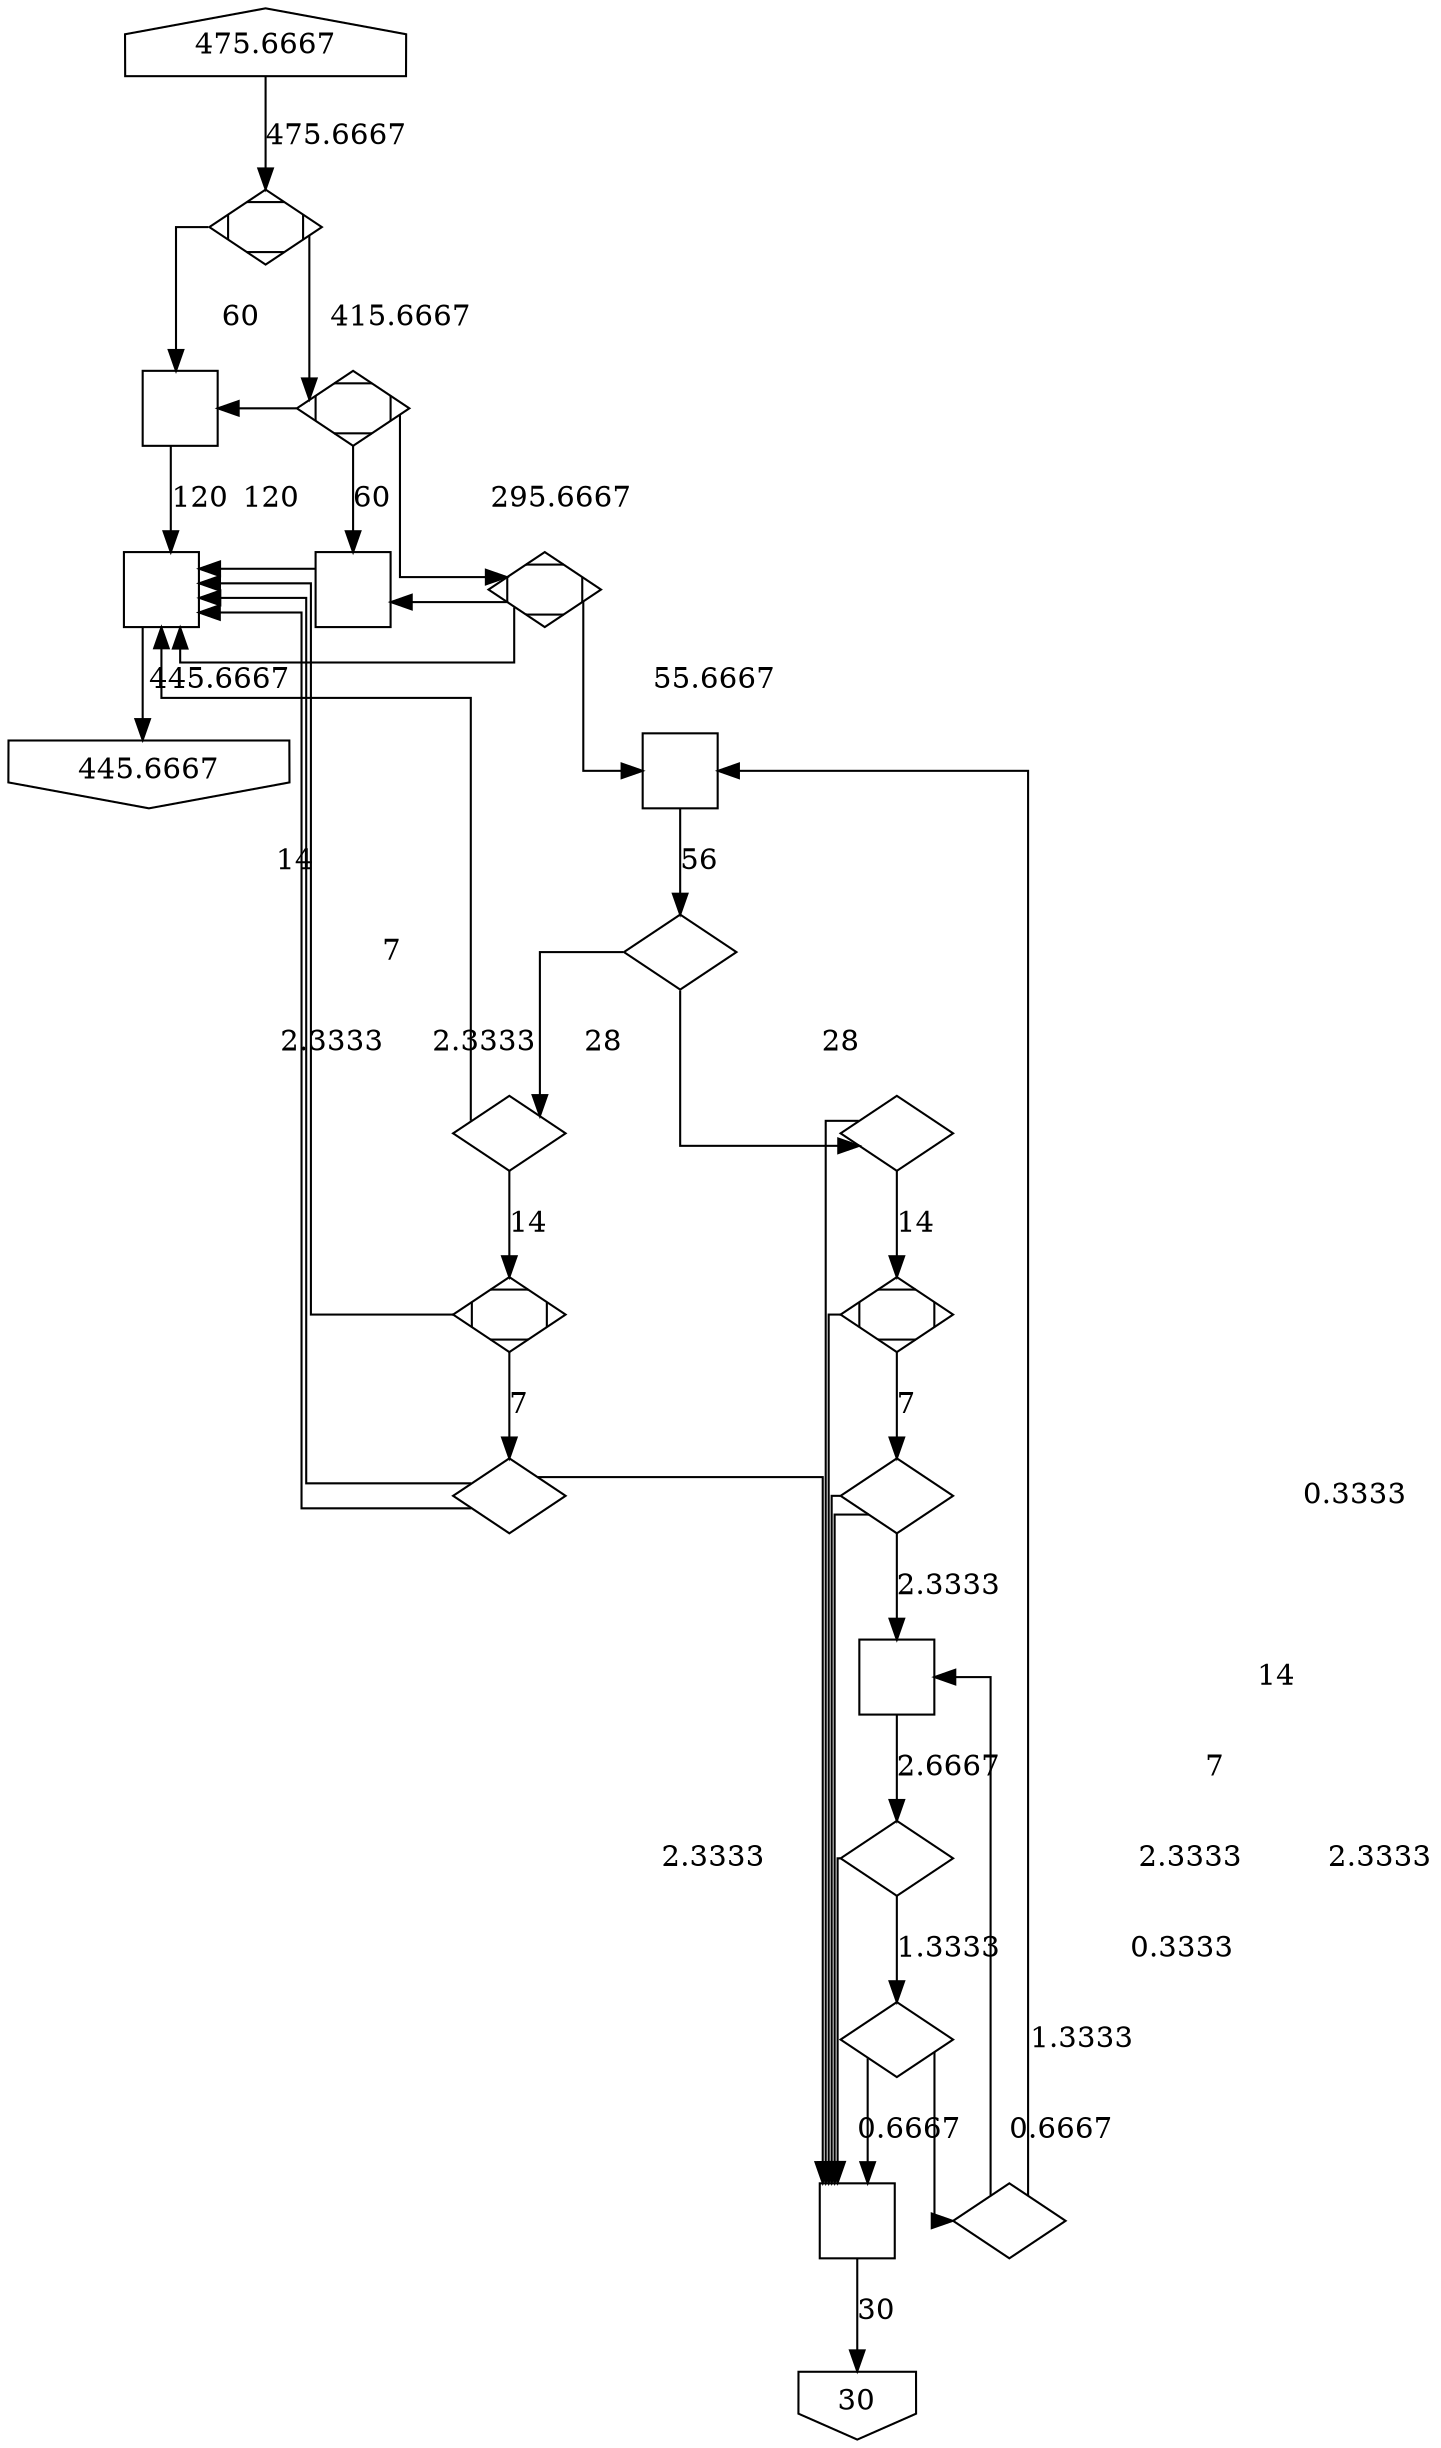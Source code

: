 digraph "30to445.6667" {
	graph [splines=ortho]
	140127484311824 [label=475.6667 shape=house]
	140127484313408 [label="" shape=Mdiamond]
	140127484311872 [label="" shape=square]
	140127484311344 [label="" shape=square]
	140127482719536 [label=445.6667 shape=invhouse]
	140127484311344 -> 140127482719536 [label=445.6667 constraint=True]
	140127484311872 -> 140127484311344 [label=120 constraint=True]
	140127484313408 -> 140127484311872 [label=60 constraint=True]
	140127484312832 [label="" shape=Mdiamond]
	140127484312832 -> 140127484311872 [label=60 constraint=False]
	140127484311968 [label="" shape=square]
	140127484311968 -> 140127484311344 [label=180 constraint=False]
	140127484312832 -> 140127484311968 [label=60 constraint=True]
	140127484312640 [label="" shape=Mdiamond]
	140127484312640 -> 140127484311968 [label=120 constraint=False]
	140127484312016 [label="" shape=square]
	140127484311200 [label="" shape=diamond]
	140127484311632 [label="" shape=diamond]
	140127484311296 [label="" shape=Mdiamond]
	140127484310624 [label="" shape=diamond]
	140127484310912 [label="" shape=square]
	140127484310480 [label="" shape=diamond]
	140127484309664 [label="" shape=diamond]
	140127487598544 [label="" shape=diamond]
	140127484312640 -> 140127484312016 [label=55.6667 constraint=True]
	140127487598544 -> 140127484312016 [label=0.3333 constraint=False]
	140127484310624 -> 140127484310912 [label=2.3333 constraint=True]
	140127487598544 -> 140127484310912 [label=0.3333 constraint=False]
	140127484309664 -> 140127487598544 [label=0.6667 constraint=True]
	140127484312448 [label="" shape=square]
	140127482719632 [label=30 shape=invhouse]
	140127484312448 -> 140127482719632 [label=30 constraint=True]
	140127484309664 -> 140127484312448 [label=0.6667 constraint=True]
	140127484310480 -> 140127484312448 [label=1.3333 constraint=False]
	140127484310624 -> 140127484312448 [label=2.3333 constraint=False]
	140127484310624 -> 140127484312448 [label=2.3333 constraint=False]
	140127484311296 -> 140127484312448 [label=7 constraint=False]
	140127484311632 -> 140127484312448 [label=14 constraint=False]
	140127484310480 -> 140127484309664 [label=1.3333 constraint=True]
	140127484310912 -> 140127484310480 [label=2.6667 constraint=True]
	140127484311296 -> 140127484310624 [label=7 constraint=True]
	140127484311632 -> 140127484311296 [label=14 constraint=True]
	140127484311200 -> 140127484311632 [label=28 constraint=True]
	140127484310336 [label="" shape=diamond]
	140127484334384 [label="" shape=Mdiamond]
	140127482868736 [label="" shape=diamond]
	140127482868736 -> 140127484312448 [label=2.3333 constraint=False]
	140127484312640 -> 140127484311344 [label=120 constraint=False]
	140127482868736 -> 140127484311344 [label=2.3333 constraint=False]
	140127482868736 -> 140127484311344 [label=2.3333 constraint=False]
	140127484334384 -> 140127484311344 [label=7 constraint=False]
	140127484310336 -> 140127484311344 [label=14 constraint=False]
	140127484334384 -> 140127482868736 [label=7 constraint=True]
	140127484310336 -> 140127484334384 [label=14 constraint=True]
	140127484311200 -> 140127484310336 [label=28 constraint=True]
	140127484312016 -> 140127484311200 [label=56 constraint=True]
	140127484312832 -> 140127484312640 [label=295.6667 constraint=True]
	140127484313408 -> 140127484312832 [label=415.6667 constraint=True]
	140127484311824 -> 140127484313408 [label=475.6667 constraint=True]
}
